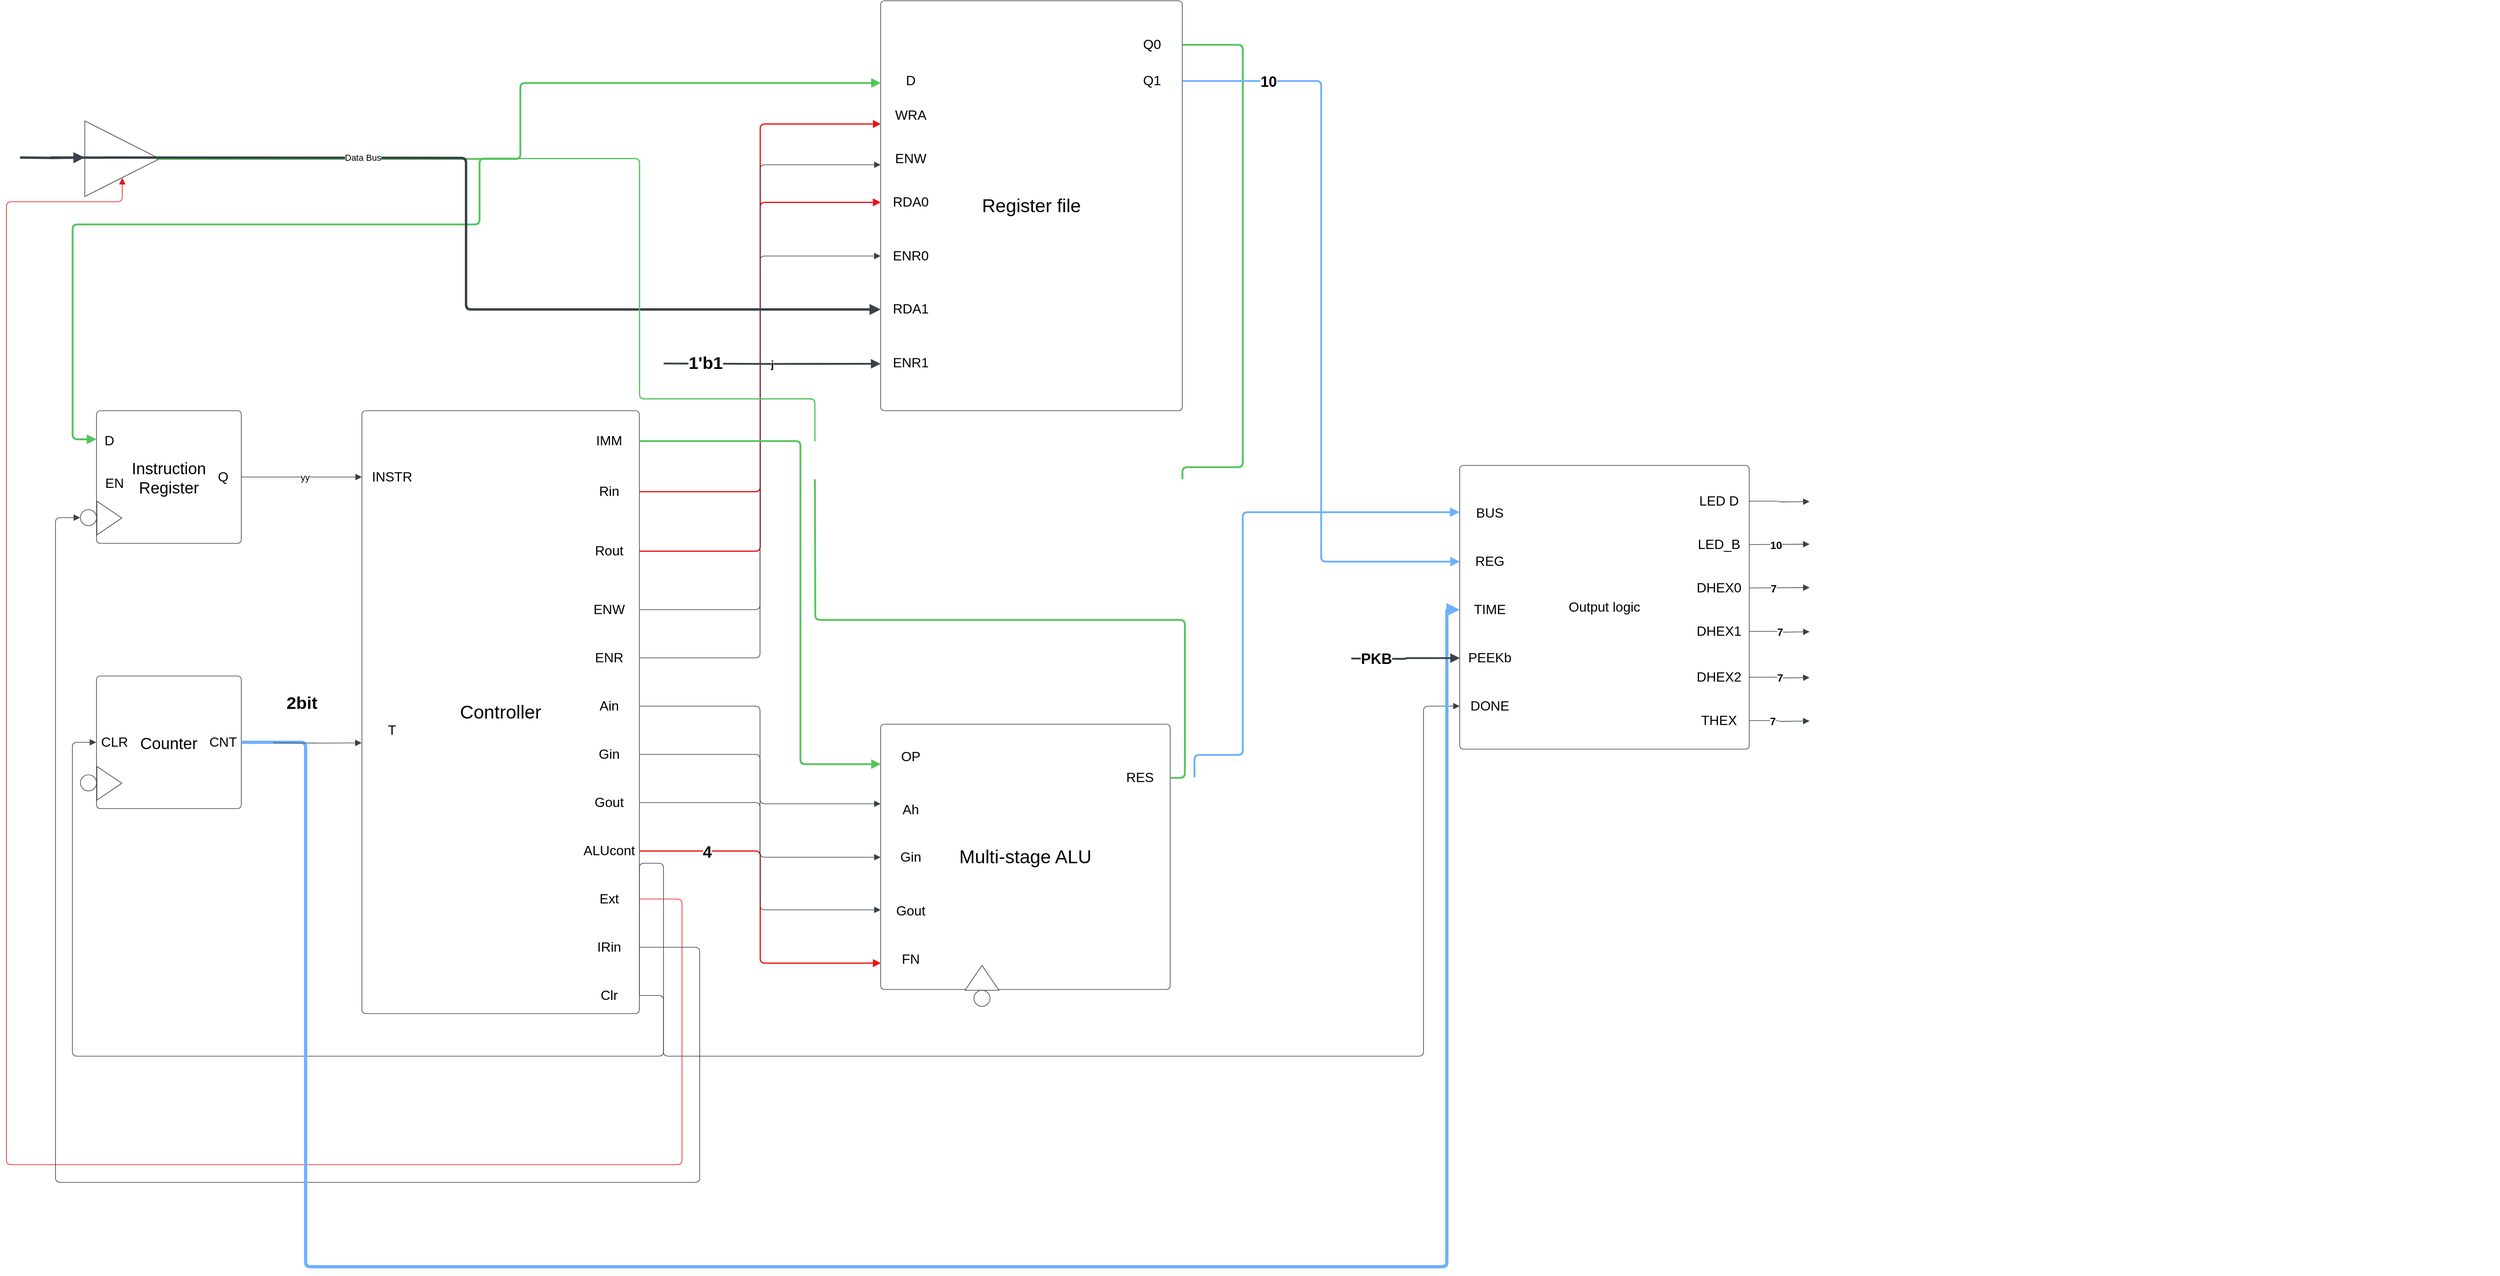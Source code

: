 <mxfile>
    <diagram name="Page 1" id="0">
        <mxGraphModel dx="1288" dy="1306" grid="1" gridSize="35" guides="1" tooltips="1" connect="1" arrows="1" fold="1" page="0" pageScale="1" pageWidth="850" pageHeight="1100" background="#ffffff" math="0" shadow="0">
            <root>
                <mxCell id="0"/>
                <mxCell id="1" parent="0"/>
                <mxCell id="2" value="Multi-stage ALU" style="html=1;overflow=block;blockSpacing=1;whiteSpace=wrap;fontSize=23.3;fontColor=#000000;spacing=9;strokeColor=#3a414a;strokeOpacity=100;rounded=1;absoluteArcSize=1;arcSize=9;strokeWidth=0.8;lucidId=zfCJVWyTkZKZ;fillColor=#FFFFFF;" parent="1" vertex="1">
                    <mxGeometry x="1080" y="480" width="360" height="330" as="geometry"/>
                </mxCell>
                <mxCell id="3" value="Controller" style="html=1;overflow=block;blockSpacing=1;whiteSpace=wrap;fontSize=23.3;fontColor=#000000;spacing=9;strokeColor=#3a414a;strokeOpacity=100;rounded=1;absoluteArcSize=1;arcSize=9;strokeWidth=0.8;lucidId=TfCJX50Tvf~0;fillColor=#FFFFFF;" parent="1" vertex="1">
                    <mxGeometry x="435" y="90" width="345" height="750" as="geometry"/>
                </mxCell>
                <mxCell id="4" value="" style="html=1;overflow=block;blockSpacing=1;whiteSpace=wrap;shape=image;fontSize=13;spacing=0;strokeColor=none;strokeOpacity=100;strokeWidth=0;image=https://images.lucid.app/images/180f3a03-e505-4f49-bb50-ccb061abea9a/content;imageAspect=0;lucidId=KeHJOb~zH681;fontColor=#000000;" parent="1" vertex="1">
                    <mxGeometry x="2325" y="-328" width="767" height="598" as="geometry"/>
                </mxCell>
                <mxCell id="5" value="Clr" style="html=1;overflow=block;blockSpacing=1;whiteSpace=wrap;fontSize=16.7;fontColor=#000000;spacing=3.8;strokeOpacity=0;fillOpacity=0;rounded=1;absoluteArcSize=1;arcSize=9;fillColor=#ffffff;strokeWidth=0.8;lucidId=vfHJId0JaTRX;" parent="1" vertex="1">
                    <mxGeometry x="705" y="795" width="75" height="45" as="geometry"/>
                </mxCell>
                <mxCell id="6" value="Register file" style="html=1;overflow=block;blockSpacing=1;whiteSpace=wrap;fontSize=23.3;fontColor=#000000;spacing=9;strokeColor=#3a414a;strokeOpacity=100;rounded=1;absoluteArcSize=1;arcSize=9;strokeWidth=0.8;lucidId=kgHJHW_APd4G;fillColor=#FFFFFF;" parent="1" vertex="1">
                    <mxGeometry x="1080" y="-420" width="375" height="510" as="geometry"/>
                </mxCell>
                <mxCell id="7" value="Output logic" style="html=1;overflow=block;blockSpacing=1;whiteSpace=wrap;fontSize=16.7;fontColor=#000000;spacing=9;strokeColor=#3a414a;strokeOpacity=100;rounded=1;absoluteArcSize=1;arcSize=9;strokeWidth=0.8;lucidId=FgHJ_U6-Rei.;fillColor=#FFFFFF;" parent="1" vertex="1">
                    <mxGeometry x="1800" y="158" width="360" height="353" as="geometry"/>
                </mxCell>
                <mxCell id="8" value="IRin" style="html=1;overflow=block;blockSpacing=1;whiteSpace=wrap;fontSize=16.7;fontColor=#000000;spacing=3.8;strokeOpacity=0;fillOpacity=0;rounded=1;absoluteArcSize=1;arcSize=9;fillColor=#ffffff;strokeWidth=0.8;lucidId=hhHJS9ZZ13-Z;" parent="1" vertex="1">
                    <mxGeometry x="705" y="735" width="75" height="45" as="geometry"/>
                </mxCell>
                <mxCell id="9" value="Ext" style="html=1;overflow=block;blockSpacing=1;whiteSpace=wrap;fontSize=16.7;fontColor=#000000;spacing=3.8;strokeOpacity=0;fillOpacity=0;rounded=1;absoluteArcSize=1;arcSize=9;fillColor=#ffffff;strokeWidth=0.8;lucidId=7hHJXk7gdpKM;" parent="1" vertex="1">
                    <mxGeometry x="705" y="675" width="75" height="45" as="geometry"/>
                </mxCell>
                <mxCell id="10" value="ALUcont" style="html=1;overflow=block;blockSpacing=1;whiteSpace=wrap;fontSize=16.7;fontColor=#000000;spacing=3.8;strokeOpacity=0;fillOpacity=0;rounded=1;absoluteArcSize=1;arcSize=9;fillColor=#ffffff;strokeWidth=0.8;lucidId=-hHJmWHecV60;" parent="1" vertex="1">
                    <mxGeometry x="705" y="615" width="75" height="45" as="geometry"/>
                </mxCell>
                <mxCell id="11" value="Gout" style="html=1;overflow=block;blockSpacing=1;whiteSpace=wrap;fontSize=16.7;fontColor=#000000;spacing=3.8;strokeOpacity=0;fillOpacity=0;rounded=1;absoluteArcSize=1;arcSize=9;fillColor=#ffffff;strokeWidth=0.8;lucidId=~hHJXC~NRLCE;" parent="1" vertex="1">
                    <mxGeometry x="705" y="555" width="75" height="45" as="geometry"/>
                </mxCell>
                <mxCell id="12" value="Gin" style="html=1;overflow=block;blockSpacing=1;whiteSpace=wrap;fontSize=16.7;fontColor=#000000;spacing=3.8;strokeOpacity=0;fillOpacity=0;rounded=1;absoluteArcSize=1;arcSize=9;fillColor=#ffffff;strokeWidth=0.8;lucidId=iiHJymQcnTF5;" parent="1" vertex="1">
                    <mxGeometry x="705" y="495" width="75" height="45" as="geometry"/>
                </mxCell>
                <mxCell id="13" value="Ain" style="html=1;overflow=block;blockSpacing=1;whiteSpace=wrap;fontSize=16.7;fontColor=#000000;spacing=3.8;strokeOpacity=0;fillOpacity=0;rounded=1;absoluteArcSize=1;arcSize=9;fillColor=#ffffff;strokeWidth=0.8;lucidId=HiHJ6vj-1FWg;" parent="1" vertex="1">
                    <mxGeometry x="705" y="435" width="75" height="45" as="geometry"/>
                </mxCell>
                <mxCell id="14" value="ENR" style="html=1;overflow=block;blockSpacing=1;whiteSpace=wrap;fontSize=16.7;fontColor=#000000;spacing=3.8;strokeOpacity=0;fillOpacity=0;rounded=1;absoluteArcSize=1;arcSize=9;fillColor=#ffffff;strokeWidth=0.8;lucidId=HiHJ5BZM28_I;" parent="1" vertex="1">
                    <mxGeometry x="705" y="375" width="75" height="45" as="geometry"/>
                </mxCell>
                <mxCell id="15" value="ENW" style="html=1;overflow=block;blockSpacing=1;whiteSpace=wrap;fontSize=16.7;fontColor=#000000;spacing=3.8;strokeOpacity=0;fillOpacity=0;rounded=1;absoluteArcSize=1;arcSize=9;fillColor=#ffffff;strokeWidth=0.8;lucidId=HiHJK38YXQs4;" parent="1" vertex="1">
                    <mxGeometry x="705" y="315" width="75" height="45" as="geometry"/>
                </mxCell>
                <mxCell id="16" value="Rout" style="html=1;overflow=block;blockSpacing=1;whiteSpace=wrap;fontSize=16.7;fontColor=#000000;spacing=3.8;strokeOpacity=0;fillOpacity=0;rounded=1;absoluteArcSize=1;arcSize=9;fillColor=#ffffff;strokeWidth=0.8;lucidId=HiHJzBUKxvd7;" parent="1" vertex="1">
                    <mxGeometry x="705" y="242" width="75" height="45" as="geometry"/>
                </mxCell>
                <mxCell id="17" value="Rin" style="html=1;overflow=block;blockSpacing=1;whiteSpace=wrap;fontSize=16.7;fontColor=#000000;spacing=3.8;strokeOpacity=0;fillOpacity=0;rounded=1;absoluteArcSize=1;arcSize=9;fillColor=#ffffff;strokeWidth=0.8;lucidId=HiHJkJ3YeEOg;" parent="1" vertex="1">
                    <mxGeometry x="705" y="168" width="75" height="45" as="geometry"/>
                </mxCell>
                <mxCell id="18" value="IMM" style="html=1;overflow=block;blockSpacing=1;whiteSpace=wrap;fontSize=16.7;fontColor=#000000;spacing=3.8;strokeOpacity=0;fillOpacity=0;rounded=1;absoluteArcSize=1;arcSize=9;fillColor=#ffffff;strokeWidth=0.8;lucidId=HiHJ9-IdPXYT;" parent="1" vertex="1">
                    <mxGeometry x="705" y="105" width="75" height="45" as="geometry"/>
                </mxCell>
                <mxCell id="19" value="INSTR" style="html=1;overflow=block;blockSpacing=1;whiteSpace=wrap;fontSize=16.7;fontColor=#000000;spacing=3.8;strokeOpacity=0;fillOpacity=0;rounded=1;absoluteArcSize=1;arcSize=9;fillColor=#ffffff;strokeWidth=0.8;lucidId=.iHJkP4-bzkT;" parent="1" vertex="1">
                    <mxGeometry x="435" y="150" width="75" height="45" as="geometry"/>
                </mxCell>
                <mxCell id="20" value="T" style="html=1;overflow=block;blockSpacing=1;whiteSpace=wrap;fontSize=16.7;fontColor=#000000;spacing=3.8;strokeOpacity=0;fillOpacity=0;rounded=1;absoluteArcSize=1;arcSize=9;fillColor=#ffffff;strokeWidth=0.8;lucidId=hjHJRbOAif_p;" parent="1" vertex="1">
                    <mxGeometry x="435" y="465" width="75" height="45" as="geometry"/>
                </mxCell>
                <mxCell id="21" value="Instruction Register" style="html=1;overflow=block;blockSpacing=1;whiteSpace=wrap;fontSize=20;fontColor=#000000;spacing=9;strokeColor=#3a414a;strokeOpacity=100;rounded=1;absoluteArcSize=1;arcSize=9;strokeWidth=0.8;lucidId=PlHJ64qzupzZ;fillColor=#FFFFFF;" parent="1" vertex="1">
                    <mxGeometry x="105" y="90" width="180" height="165" as="geometry"/>
                </mxCell>
                <mxCell id="22" value="Q" style="html=1;overflow=block;blockSpacing=1;whiteSpace=wrap;fontSize=16.7;fontColor=#000000;spacing=3.8;strokeOpacity=0;fillOpacity=0;rounded=1;absoluteArcSize=1;arcSize=9;fillColor=#ffffff;strokeWidth=0.8;lucidId=fnHJSo1W_vwp;" parent="1" vertex="1">
                    <mxGeometry x="240" y="150" width="45" height="45" as="geometry"/>
                </mxCell>
                <mxCell id="23" value="" style="html=1;jettySize=18;whiteSpace=wrap;fontSize=13;strokeColor=#3a414a;strokeOpacity=100;strokeWidth=0.8;rounded=1;arcSize=12;edgeStyle=orthogonalEdgeStyle;startArrow=none;endArrow=block;endFill=1;exitX=1;exitY=0.5;exitPerimeter=0;entryX=0;entryY=0.5;entryPerimeter=0;lucidId=aoHJduy5QaMi;fontColor=#000000;labelBackgroundColor=none;" parent="1" source="22" target="19" edge="1">
                    <mxGeometry width="100" height="100" relative="1" as="geometry">
                        <Array as="points"/>
                    </mxGeometry>
                </mxCell>
                <mxCell id="111" value="&lt;span style=&quot;background-color: rgb(255, 255, 255);&quot;&gt;yy&lt;/span&gt;" style="edgeLabel;html=1;align=center;verticalAlign=middle;resizable=0;points=[];fontColor=#000000;" vertex="1" connectable="0" parent="23">
                    <mxGeometry x="0.055" relative="1" as="geometry">
                        <mxPoint as="offset"/>
                    </mxGeometry>
                </mxCell>
                <mxCell id="25" value="D" style="html=1;overflow=block;blockSpacing=1;whiteSpace=wrap;fontSize=16.7;fontColor=#000000;spacing=3.8;strokeOpacity=0;fillOpacity=0;rounded=1;absoluteArcSize=1;arcSize=9;fillColor=#ffffff;strokeWidth=0.8;lucidId=4pHJF3_DT8qc;" parent="1" vertex="1">
                    <mxGeometry x="106" y="105" width="30" height="45" as="geometry"/>
                </mxCell>
                <mxCell id="26" value="EN" style="html=1;overflow=block;blockSpacing=1;whiteSpace=wrap;fontSize=16.7;fontColor=#000000;spacing=3.8;strokeOpacity=0;fillOpacity=0;rounded=1;absoluteArcSize=1;arcSize=9;fillColor=#ffffff;strokeWidth=0.8;lucidId=7pHJOKvgjBdi;" parent="1" vertex="1">
                    <mxGeometry x="105" y="158" width="45" height="45" as="geometry"/>
                </mxCell>
                <mxCell id="27" value="" style="html=1;overflow=block;blockSpacing=1;whiteSpace=wrap;shape=mxgraph.basic.acute_triangle;dx=0.5;anchorPointDirection=0;fontSize=13;spacing=3.8;strokeColor=#3a414a;strokeOpacity=100;rounded=1;absoluteArcSize=1;arcSize=9;rotation=90;strokeWidth=0.8;lucidId=BqHJ8wmVYduA;fillColor=#FFFFFF;fontColor=#000000;" parent="1" vertex="1">
                    <mxGeometry x="100" y="208" width="42" height="31" as="geometry"/>
                </mxCell>
                <mxCell id="28" value="" style="html=1;overflow=block;blockSpacing=1;whiteSpace=wrap;ellipse;fontSize=13;spacing=3.8;strokeColor=#3a414a;strokeOpacity=100;rounded=1;absoluteArcSize=1;arcSize=9;strokeWidth=0.8;lucidId=btHJZI-7w.Ad;fillColor=#FFFFFF;fontColor=#000000;" parent="1" vertex="1">
                    <mxGeometry x="85" y="213" width="20" height="20" as="geometry"/>
                </mxCell>
                <mxCell id="29" value="Counter" style="html=1;overflow=block;blockSpacing=1;whiteSpace=wrap;fontSize=20;fontColor=#000000;spacing=9;strokeColor=#3a414a;strokeOpacity=100;rounded=1;absoluteArcSize=1;arcSize=9;strokeWidth=0.8;lucidId=kvHJOGB.l7SY;fillColor=#FFFFFF;" parent="1" vertex="1">
                    <mxGeometry x="105" y="420" width="180" height="165" as="geometry"/>
                </mxCell>
                <mxCell id="30" value="CNT" style="html=1;overflow=block;blockSpacing=1;whiteSpace=wrap;fontSize=16.7;fontColor=#000000;spacing=3.8;strokeOpacity=0;fillOpacity=0;rounded=1;absoluteArcSize=1;arcSize=9;fillColor=#ffffff;strokeWidth=0.8;lucidId=kvHJ1-Kw4red;" parent="1" vertex="1">
                    <mxGeometry x="240" y="480" width="45" height="45" as="geometry"/>
                </mxCell>
                <mxCell id="31" value="CLR" style="html=1;overflow=block;blockSpacing=1;whiteSpace=wrap;fontSize=16.7;fontColor=#000000;spacing=3.8;strokeOpacity=0;fillOpacity=0;rounded=1;absoluteArcSize=1;arcSize=9;fillColor=#ffffff;strokeWidth=0.8;lucidId=kvHJReIeEDly;" parent="1" vertex="1">
                    <mxGeometry x="105" y="480" width="45" height="45" as="geometry"/>
                </mxCell>
                <mxCell id="32" value="" style="html=1;overflow=block;blockSpacing=1;whiteSpace=wrap;shape=mxgraph.basic.acute_triangle;dx=0.5;anchorPointDirection=0;fontSize=13;spacing=3.8;strokeColor=#3a414a;strokeOpacity=100;rounded=1;absoluteArcSize=1;arcSize=9;rotation=90;strokeWidth=0.8;lucidId=kvHJdtuO7y6.;fillColor=#FFFFFF;fontColor=#000000;" parent="1" vertex="1">
                    <mxGeometry x="100" y="538" width="42" height="31" as="geometry"/>
                </mxCell>
                <mxCell id="33" value="" style="html=1;overflow=block;blockSpacing=1;whiteSpace=wrap;ellipse;fontSize=13;spacing=3.8;strokeColor=#3a414a;strokeOpacity=100;rounded=1;absoluteArcSize=1;arcSize=9;strokeWidth=0.8;lucidId=kvHJGve_Gw4d;fillColor=#FFFFFF;fontColor=#000000;" parent="1" vertex="1">
                    <mxGeometry x="85" y="543" width="20" height="20" as="geometry"/>
                </mxCell>
                <mxCell id="34" value="" style="html=1;jettySize=18;whiteSpace=wrap;fontSize=13;strokeColor=#3a414a;strokeOpacity=100;strokeWidth=0.8;rounded=1;arcSize=12;edgeStyle=orthogonalEdgeStyle;startArrow=none;endArrow=block;endFill=1;exitX=1;exitY=0.5;exitPerimeter=0;entryX=-0.002;entryY=0.5;entryPerimeter=0;lucidId=tzHJNAoMyKKd;fontColor=#000000;" parent="1" source="5" target="29" edge="1">
                    <mxGeometry width="100" height="100" relative="1" as="geometry">
                        <Array as="points">
                            <mxPoint x="810" y="653"/>
                            <mxPoint x="810" y="893"/>
                            <mxPoint x="75" y="893"/>
                            <mxPoint x="75" y="503"/>
                        </Array>
                    </mxGeometry>
                </mxCell>
                <mxCell id="35" value="DONE" style="html=1;overflow=block;blockSpacing=1;whiteSpace=wrap;fontSize=16.7;fontColor=#000000;spacing=3.8;strokeOpacity=0;fillOpacity=0;rounded=1;absoluteArcSize=1;arcSize=9;fillColor=#ffffff;strokeWidth=0.8;lucidId=YzHJ47in_vJV;" parent="1" vertex="1">
                    <mxGeometry x="1800" y="435" width="75" height="45" as="geometry"/>
                </mxCell>
                <mxCell id="36" value="" style="html=1;jettySize=18;whiteSpace=wrap;fontSize=13;strokeColor=#3a414a;strokeOpacity=100;strokeWidth=0.8;rounded=1;arcSize=12;edgeStyle=orthogonalEdgeStyle;startArrow=none;endArrow=block;endFill=1;exitX=1;exitY=0.5;exitPerimeter=0;entryX=0;entryY=0.5;entryPerimeter=0;lucidId=.zHJApSMdgg-;fontColor=#000000;" parent="1" source="5" target="35" edge="1">
                    <mxGeometry width="100" height="100" relative="1" as="geometry">
                        <Array as="points">
                            <mxPoint x="810" y="818"/>
                            <mxPoint x="810" y="893"/>
                            <mxPoint x="1755" y="893"/>
                            <mxPoint x="1755" y="458"/>
                        </Array>
                    </mxGeometry>
                </mxCell>
                <mxCell id="37" value="" style="html=1;overflow=block;blockSpacing=1;whiteSpace=wrap;fontSize=13;spacing=3.8;strokeOpacity=0;fillOpacity=0;rounded=1;absoluteArcSize=1;arcSize=9;fillColor=#ffffff;strokeWidth=0.8;lucidId=9AHJ5BNDUCJN;fontColor=#000000;" parent="1" vertex="1">
                    <mxGeometry x="1080" y="32" width="75" height="45" as="geometry"/>
                </mxCell>
                <mxCell id="38" value="ENR1" style="html=1;overflow=block;blockSpacing=1;whiteSpace=wrap;fontSize=16.7;fontColor=#000000;spacing=3.8;strokeOpacity=0;fillOpacity=0;rounded=1;absoluteArcSize=1;arcSize=9;fillColor=#ffffff;strokeWidth=0.8;lucidId=3DHJFV1HIa1B;" parent="1" vertex="1">
                    <mxGeometry x="1080" y="8" width="75" height="45" as="geometry"/>
                </mxCell>
                <mxCell id="39" value="RDA1" style="html=1;overflow=block;blockSpacing=1;whiteSpace=wrap;fontSize=16.7;fontColor=#000000;spacing=3.8;strokeOpacity=0;fillOpacity=0;rounded=1;absoluteArcSize=1;arcSize=9;fillColor=#ffffff;strokeWidth=0.8;lucidId=-DHJqMizkd9b;" parent="1" vertex="1">
                    <mxGeometry x="1080" y="-60" width="75" height="48" as="geometry"/>
                </mxCell>
                <mxCell id="40" value="ENR0" style="html=1;overflow=block;blockSpacing=1;whiteSpace=wrap;fontSize=16.7;fontColor=#000000;spacing=3.8;strokeOpacity=0;fillOpacity=0;rounded=1;absoluteArcSize=1;arcSize=9;fillColor=#ffffff;strokeWidth=0.8;lucidId=bEHJ32XJqCJy;" parent="1" vertex="1">
                    <mxGeometry x="1080" y="-125" width="75" height="45" as="geometry"/>
                </mxCell>
                <mxCell id="41" value="RDA0" style="html=1;overflow=block;blockSpacing=1;whiteSpace=wrap;fontSize=16.7;fontColor=#000000;spacing=3.8;strokeOpacity=0;fillOpacity=0;rounded=1;absoluteArcSize=1;arcSize=9;fillColor=#ffffff;strokeWidth=0.8;lucidId=dEHJtjAOO2f7;" parent="1" vertex="1">
                    <mxGeometry x="1080" y="-192" width="75" height="45" as="geometry"/>
                </mxCell>
                <mxCell id="42" value="ENW" style="html=1;overflow=block;blockSpacing=1;whiteSpace=wrap;fontSize=16.7;fontColor=#000000;spacing=3.8;strokeOpacity=0;fillOpacity=0;rounded=1;absoluteArcSize=1;arcSize=9;fillColor=#ffffff;strokeWidth=0.8;lucidId=fEHJNGpuPFCM;" parent="1" vertex="1">
                    <mxGeometry x="1080" y="-246" width="75" height="45" as="geometry"/>
                </mxCell>
                <mxCell id="43" value="WRA" style="html=1;overflow=block;blockSpacing=1;whiteSpace=wrap;fontSize=16.7;fontColor=#000000;spacing=3.8;strokeOpacity=0;fillOpacity=0;rounded=1;absoluteArcSize=1;arcSize=9;fillColor=#ffffff;strokeWidth=0.8;lucidId=kEHJPzcI_y_v;" parent="1" vertex="1">
                    <mxGeometry x="1080" y="-300" width="75" height="45" as="geometry"/>
                </mxCell>
                <mxCell id="44" value="FN" style="html=1;overflow=block;blockSpacing=1;whiteSpace=wrap;fontSize=16.7;fontColor=#000000;spacing=3.8;strokeOpacity=0;fillOpacity=0;rounded=1;absoluteArcSize=1;arcSize=9;fillColor=#ffffff;strokeWidth=0.8;lucidId=OGHJabegDiMp;" parent="1" vertex="1">
                    <mxGeometry x="1080" y="750" width="75" height="45" as="geometry"/>
                </mxCell>
                <mxCell id="45" value="Gout" style="html=1;overflow=block;blockSpacing=1;whiteSpace=wrap;fontSize=16.7;fontColor=#000000;spacing=3.8;strokeOpacity=0;fillOpacity=0;rounded=1;absoluteArcSize=1;arcSize=9;fillColor=#ffffff;strokeWidth=0.8;lucidId=RGHJLqPdrg_~;" parent="1" vertex="1">
                    <mxGeometry x="1080" y="690" width="75" height="45" as="geometry"/>
                </mxCell>
                <mxCell id="46" value="Gin" style="html=1;overflow=block;blockSpacing=1;whiteSpace=wrap;fontSize=16.7;fontColor=#000000;spacing=3.8;strokeOpacity=0;fillOpacity=0;rounded=1;absoluteArcSize=1;arcSize=9;fillColor=#ffffff;strokeWidth=0.8;lucidId=SGHJVL2PTeU0;" parent="1" vertex="1">
                    <mxGeometry x="1080" y="623" width="75" height="45" as="geometry"/>
                </mxCell>
                <mxCell id="47" value="Ah" style="html=1;overflow=block;blockSpacing=1;whiteSpace=wrap;fontSize=16.7;fontColor=#000000;spacing=3.8;strokeOpacity=0;fillOpacity=0;rounded=1;absoluteArcSize=1;arcSize=9;fillColor=#ffffff;strokeWidth=0.8;lucidId=VGHJQ24~S4iI;" parent="1" vertex="1">
                    <mxGeometry x="1080" y="564" width="75" height="45" as="geometry"/>
                </mxCell>
                <mxCell id="48" value="OP" style="html=1;overflow=block;blockSpacing=1;whiteSpace=wrap;fontSize=16.7;fontColor=#000000;spacing=3.8;strokeOpacity=0;fillOpacity=0;rounded=1;absoluteArcSize=1;arcSize=9;fillColor=#ffffff;strokeWidth=0.8;lucidId=XGHJSQKOIU_4;" parent="1" vertex="1">
                    <mxGeometry x="1080" y="498" width="75" height="45" as="geometry"/>
                </mxCell>
                <mxCell id="49" value="" style="html=1;overflow=block;blockSpacing=1;whiteSpace=wrap;shape=mxgraph.basic.acute_triangle;dx=0.5;anchorPointDirection=0;fontSize=13;spacing=3.8;strokeColor=#3a414a;strokeOpacity=100;rounded=1;absoluteArcSize=1;arcSize=9;strokeWidth=0.8;lucidId=nIHJGMeLRUbx;fillColor=#FFFFFF;fontColor=#000000;" parent="1" vertex="1">
                    <mxGeometry x="1185" y="780" width="42" height="31" as="geometry"/>
                </mxCell>
                <mxCell id="50" value="" style="html=1;overflow=block;blockSpacing=1;whiteSpace=wrap;ellipse;fontSize=13;spacing=3.8;strokeColor=#3a414a;strokeOpacity=100;rounded=1;absoluteArcSize=1;arcSize=9;rotation=-90;strokeWidth=0.8;lucidId=nIHJdBK0-yxZ;fillColor=#FFFFFF;fontColor=#000000;" parent="1" vertex="1">
                    <mxGeometry x="1196" y="811" width="20" height="20" as="geometry"/>
                </mxCell>
                <mxCell id="51" value="PEEKb" style="html=1;overflow=block;blockSpacing=1;whiteSpace=wrap;fontSize=16.7;fontColor=#000000;spacing=3.8;strokeOpacity=0;fillOpacity=0;rounded=1;absoluteArcSize=1;arcSize=9;fillColor=#ffffff;strokeWidth=0.8;lucidId=JLHJQVTtlbFJ;" parent="1" vertex="1">
                    <mxGeometry x="1800" y="375" width="75" height="45" as="geometry"/>
                </mxCell>
                <mxCell id="52" value="TIME" style="html=1;overflow=block;blockSpacing=1;whiteSpace=wrap;fontSize=16.7;fontColor=#000000;spacing=3.8;strokeOpacity=0;fillOpacity=0;rounded=1;absoluteArcSize=1;arcSize=9;fillColor=#ffffff;strokeWidth=0.8;lucidId=LLHJOyMBeEn9;" parent="1" vertex="1">
                    <mxGeometry x="1800" y="315" width="75" height="45" as="geometry"/>
                </mxCell>
                <mxCell id="53" value="REG" style="html=1;overflow=block;blockSpacing=1;whiteSpace=wrap;fontSize=16.7;fontColor=#000000;spacing=3.8;strokeOpacity=0;fillOpacity=0;rounded=1;absoluteArcSize=1;arcSize=9;fillColor=#ffffff;strokeWidth=0.8;lucidId=NLHJMPq8XmoQ;" parent="1" vertex="1">
                    <mxGeometry x="1800" y="255" width="75" height="45" as="geometry"/>
                </mxCell>
                <mxCell id="54" value="BUS" style="html=1;overflow=block;blockSpacing=1;whiteSpace=wrap;fontSize=16.7;fontColor=#000000;spacing=3.8;strokeOpacity=0;fillOpacity=0;rounded=1;absoluteArcSize=1;arcSize=9;fillColor=#ffffff;strokeWidth=0.8;lucidId=QLHJR565Ekir;" parent="1" vertex="1">
                    <mxGeometry x="1800" y="195" width="75" height="45" as="geometry"/>
                </mxCell>
                <mxCell id="55" value="THEX" style="html=1;overflow=block;blockSpacing=1;whiteSpace=wrap;fontSize=16.7;fontColor=#000000;spacing=3.8;strokeOpacity=0;fillOpacity=0;rounded=1;absoluteArcSize=1;arcSize=9;fillColor=#ffffff;strokeWidth=0.8;lucidId=uMHJNzj9~SJ8;" parent="1" vertex="1">
                    <mxGeometry x="2085" y="453" width="75" height="45" as="geometry"/>
                </mxCell>
                <mxCell id="56" value="DHEX2" style="html=1;overflow=block;blockSpacing=1;whiteSpace=wrap;fontSize=16.7;fontColor=#000000;spacing=3.8;strokeOpacity=0;fillOpacity=0;rounded=1;absoluteArcSize=1;arcSize=9;fillColor=#ffffff;strokeWidth=0.8;lucidId=uMHJeggc5SeC;" parent="1" vertex="1">
                    <mxGeometry x="2085" y="399" width="75" height="45" as="geometry"/>
                </mxCell>
                <mxCell id="57" value="DHEX1" style="html=1;overflow=block;blockSpacing=1;whiteSpace=wrap;fontSize=16.7;fontColor=#000000;spacing=3.8;strokeOpacity=0;fillOpacity=0;rounded=1;absoluteArcSize=1;arcSize=9;fillColor=#ffffff;strokeWidth=0.8;lucidId=uMHJJg~laxsN;" parent="1" vertex="1">
                    <mxGeometry x="2085" y="342" width="75" height="45" as="geometry"/>
                </mxCell>
                <mxCell id="58" value="DHEX0" style="html=1;overflow=block;blockSpacing=1;whiteSpace=wrap;fontSize=16.7;fontColor=#000000;spacing=3.8;strokeOpacity=0;fillOpacity=0;rounded=1;absoluteArcSize=1;arcSize=9;fillColor=#ffffff;strokeWidth=0.8;lucidId=uMHJ25ER2lsX;" parent="1" vertex="1">
                    <mxGeometry x="2085" y="288" width="75" height="45" as="geometry"/>
                </mxCell>
                <mxCell id="59" value="LED_B" style="html=1;overflow=block;blockSpacing=1;whiteSpace=wrap;fontSize=16.7;fontColor=#000000;spacing=3.8;strokeOpacity=0;fillOpacity=0;rounded=1;absoluteArcSize=1;arcSize=9;fillColor=#ffffff;strokeWidth=0.8;lucidId=uMHJSibtqYh9;" parent="1" vertex="1">
                    <mxGeometry x="2085" y="234" width="75" height="45" as="geometry"/>
                </mxCell>
                <mxCell id="60" value="D" style="html=1;overflow=block;blockSpacing=1;whiteSpace=wrap;fontSize=16.7;fontColor=#000000;spacing=3.8;strokeOpacity=0;fillOpacity=0;rounded=1;absoluteArcSize=1;arcSize=9;fillColor=#ffffff;strokeWidth=0.8;lucidId=LUhKrVBwuDVX;" parent="1" vertex="1">
                    <mxGeometry x="1080" y="-343" width="75" height="45" as="geometry"/>
                </mxCell>
                <mxCell id="61" value="" style="html=1;jettySize=18;whiteSpace=wrap;fontSize=13;strokeColor=#e81313;strokeOpacity=100;strokeWidth=1.5;rounded=1;arcSize=12;edgeStyle=orthogonalEdgeStyle;startArrow=none;endArrow=block;endFill=1;exitX=1;exitY=0.5;exitPerimeter=0;entryX=0;entryY=0.3;entryPerimeter=0;lucidId=uVhKur-cvDrt;fontColor=#000000;" parent="1" source="17" target="6" edge="1">
                    <mxGeometry width="100" height="100" relative="1" as="geometry">
                        <Array as="points"/>
                    </mxGeometry>
                </mxCell>
                <mxCell id="62" value="" style="html=1;jettySize=18;whiteSpace=wrap;fontSize=13;strokeColor=#e81313;strokeOpacity=100;strokeWidth=1.5;rounded=1;arcSize=12;edgeStyle=orthogonalEdgeStyle;startArrow=none;endArrow=block;endFill=1;exitX=1;exitY=0.5;exitPerimeter=0;entryX=0;entryY=0.5;entryPerimeter=0;lucidId=TVhK4JCeCBH~;fontColor=#000000;" parent="1" source="16" target="41" edge="1">
                    <mxGeometry width="100" height="100" relative="1" as="geometry">
                        <Array as="points"/>
                    </mxGeometry>
                </mxCell>
                <mxCell id="63" value="" style="html=1;jettySize=18;whiteSpace=wrap;fontSize=13;strokeColor=#3a414a;strokeOpacity=100;strokeWidth=0.8;rounded=1;arcSize=12;edgeStyle=orthogonalEdgeStyle;startArrow=none;endArrow=block;endFill=1;exitX=1;exitY=0.5;exitPerimeter=0;entryX=0;entryY=0.4;entryPerimeter=0;lucidId=oWhK_gs4n0D~;fontColor=#000000;" parent="1" source="15" target="6" edge="1">
                    <mxGeometry width="100" height="100" relative="1" as="geometry">
                        <Array as="points"/>
                    </mxGeometry>
                </mxCell>
                <mxCell id="64" value="" style="html=1;jettySize=18;whiteSpace=wrap;fontSize=13;strokeColor=#3a414a;strokeOpacity=100;strokeWidth=0.8;rounded=1;arcSize=12;edgeStyle=orthogonalEdgeStyle;startArrow=none;endArrow=block;endFill=1;exitX=1;exitY=0.5;exitPerimeter=0;entryX=0;entryY=0.5;entryPerimeter=0;lucidId=LWhKxx~Rb5_3;fontColor=#000000;" parent="1" source="14" target="40" edge="1">
                    <mxGeometry width="100" height="100" relative="1" as="geometry">
                        <Array as="points"/>
                    </mxGeometry>
                </mxCell>
                <mxCell id="65" value="" style="html=1;jettySize=18;whiteSpace=wrap;fontSize=13;strokeColor=#e81313;strokeOpacity=100;strokeWidth=1.5;rounded=1;arcSize=12;edgeStyle=orthogonalEdgeStyle;startArrow=none;endArrow=block;endFill=1;exitX=1;exitY=0.5;exitPerimeter=0;entryX=0;entryY=0.9;entryPerimeter=0;lucidId=NXhKsP~1PbxD;fontColor=#000000;" parent="1" source="10" target="2" edge="1">
                    <mxGeometry width="100" height="100" relative="1" as="geometry">
                        <Array as="points"/>
                    </mxGeometry>
                </mxCell>
                <mxCell id="66" value="4" style="text;html=1;resizable=0;labelBackgroundColor=default;align=center;verticalAlign=middle;fontStyle=1;fontColor=#000000;fontSize=20;" parent="65" vertex="1">
                    <mxGeometry x="-0.619" relative="1" as="geometry"/>
                </mxCell>
                <mxCell id="67" value="" style="html=1;jettySize=18;whiteSpace=wrap;fontSize=13;strokeColor=#3a414a;strokeOpacity=100;strokeWidth=0.8;rounded=1;arcSize=12;edgeStyle=orthogonalEdgeStyle;startArrow=none;endArrow=block;endFill=1;exitX=1;exitY=0.5;exitPerimeter=0;entryX=0;entryY=0.7;entryPerimeter=0;lucidId=ZXhKq4eZ.SL-;fontColor=#000000;" parent="1" source="11" target="2" edge="1">
                    <mxGeometry width="100" height="100" relative="1" as="geometry">
                        <Array as="points"/>
                    </mxGeometry>
                </mxCell>
                <mxCell id="68" value="" style="html=1;jettySize=18;whiteSpace=wrap;fontSize=13;strokeColor=#3a414a;strokeOpacity=100;strokeWidth=0.8;rounded=1;arcSize=12;edgeStyle=orthogonalEdgeStyle;startArrow=none;endArrow=block;endFill=1;exitX=1;exitY=0.5;exitPerimeter=0;entryX=0;entryY=0.5;entryPerimeter=0;lucidId=5XhKFNG.nYZX;fontColor=#000000;" parent="1" source="12" target="46" edge="1">
                    <mxGeometry width="100" height="100" relative="1" as="geometry">
                        <Array as="points"/>
                    </mxGeometry>
                </mxCell>
                <mxCell id="69" value="" style="html=1;jettySize=18;whiteSpace=wrap;fontSize=13;strokeColor=#3a414a;strokeOpacity=100;strokeWidth=0.8;rounded=1;arcSize=12;edgeStyle=orthogonalEdgeStyle;startArrow=none;endArrow=block;endFill=1;exitX=1;exitY=0.5;exitPerimeter=0;entryX=0;entryY=0.3;entryPerimeter=0;lucidId=fYhKxKb~VIMK;fontColor=#000000;" parent="1" source="13" target="2" edge="1">
                    <mxGeometry width="100" height="100" relative="1" as="geometry">
                        <Array as="points"/>
                    </mxGeometry>
                </mxCell>
                <mxCell id="70" value="" style="html=1;jettySize=18;whiteSpace=wrap;fontSize=13;strokeColor=#54c45e;strokeOpacity=100;strokeWidth=2.3;rounded=1;arcSize=12;edgeStyle=orthogonalEdgeStyle;startArrow=none;endArrow=block;endFill=1;exitX=1;exitY=0.5;exitPerimeter=0;entryX=0;entryY=0.15;entryPerimeter=0;lucidId=G0hKXf0GukVY;fontColor=#000000;" parent="1" source="18" target="2" edge="1">
                    <mxGeometry width="100" height="100" relative="1" as="geometry">
                        <Array as="points">
                            <mxPoint x="980" y="127"/>
                            <mxPoint x="980" y="529"/>
                        </Array>
                    </mxGeometry>
                </mxCell>
                <mxCell id="71" value="" style="html=1;overflow=block;blockSpacing=1;whiteSpace=wrap;shape=mxgraph.basic.acute_triangle;dx=0.5;anchorPointDirection=0;fontSize=13;spacing=3.8;strokeColor=#3a414a;strokeOpacity=100;rounded=1;absoluteArcSize=1;arcSize=9;rotation=90;strokeWidth=0.8;lucidId=Y3hKXHEk6t.f;fillColor=#FFFFFF;fontColor=#000000;" parent="1" vertex="1">
                    <mxGeometry x="90" y="-270" width="94" height="93" as="geometry"/>
                </mxCell>
                <mxCell id="72" value="" style="html=1;jettySize=18;whiteSpace=wrap;fontSize=13;strokeColor=#e81313;strokeOpacity=100;strokeWidth=0.8;rounded=1;arcSize=12;edgeStyle=orthogonalEdgeStyle;startArrow=none;endArrow=block;endFill=1;exitX=1;exitY=0.5;exitPerimeter=0;entryX=0.754;entryY=0.5;entryPerimeter=0;lucidId=N4hKFmPT5Z45;fontColor=#000000;" parent="1" source="9" target="71" edge="1">
                    <mxGeometry width="100" height="100" relative="1" as="geometry">
                        <Array as="points">
                            <mxPoint x="833" y="698"/>
                            <mxPoint x="833" y="1028"/>
                            <mxPoint x="-7" y="1028"/>
                            <mxPoint x="-7" y="-170"/>
                            <mxPoint x="137" y="-170"/>
                        </Array>
                    </mxGeometry>
                </mxCell>
                <mxCell id="73" value="" style="html=1;jettySize=18;whiteSpace=wrap;fontSize=13;strokeColor=#3a414a;strokeOpacity=100;strokeWidth=0.8;rounded=1;arcSize=12;edgeStyle=orthogonalEdgeStyle;startArrow=none;endArrow=block;endFill=1;exitX=1;exitY=0.5;exitPerimeter=0;entryX=-0.018;entryY=0.5;entryPerimeter=0;lucidId=k5hK0xzwsy3k;fontColor=#000000;" parent="1" source="8" target="28" edge="1">
                    <mxGeometry width="100" height="100" relative="1" as="geometry">
                        <Array as="points">
                            <mxPoint x="855" y="758"/>
                            <mxPoint x="855" y="1050"/>
                            <mxPoint x="54" y="1050"/>
                            <mxPoint x="54" y="223"/>
                        </Array>
                    </mxGeometry>
                </mxCell>
                <mxCell id="74" value="" style="html=1;jettySize=18;whiteSpace=wrap;fontSize=13;strokeColor=#54c45e;strokeOpacity=100;strokeWidth=2.3;rounded=1;arcSize=12;edgeStyle=orthogonalEdgeStyle;startArrow=none;endArrow=block;endFill=1;exitX=0.5;exitY=0.05;exitPerimeter=0;entryX=0;entryY=0.2;entryPerimeter=0;lucidId=z7hKW9Oqcm5L;fontColor=#000000;" parent="1" source="71" target="6" edge="1">
                    <mxGeometry width="100" height="100" relative="1" as="geometry">
                        <Array as="points"/>
                    </mxGeometry>
                </mxCell>
                <mxCell id="76" value="" style="html=1;jettySize=18;whiteSpace=wrap;fontSize=13;strokeColor=#54c45e;strokeOpacity=100;strokeWidth=2.3;rounded=1;arcSize=12;edgeStyle=orthogonalEdgeStyle;startArrow=none;endArrow=block;endFill=1;entryX=-0.002;entryY=0.214;entryPerimeter=0;lucidId=Q7hKa~wGvrhO;fontColor=#000000;" parent="1" target="21" edge="1">
                    <mxGeometry width="100" height="100" relative="1" as="geometry">
                        <Array as="points">
                            <mxPoint x="581" y="-142"/>
                            <mxPoint x="75" y="-142"/>
                            <mxPoint x="75" y="125"/>
                        </Array>
                        <mxPoint x="626" y="-224" as="sourcePoint"/>
                    </mxGeometry>
                </mxCell>
                <mxCell id="77" value="" style="html=1;jettySize=18;whiteSpace=wrap;fontSize=13;strokeColor=#3a414a;strokeOpacity=100;strokeWidth=3;rounded=1;arcSize=12;edgeStyle=orthogonalEdgeStyle;startArrow=none;endArrow=block;endFill=1;entryX=0.484;entryY=1.004;entryPerimeter=0;lucidId=s8hKQJnJ1IrF;fontColor=#000000;" parent="1" target="71" edge="1">
                    <mxGeometry width="100" height="100" relative="1" as="geometry">
                        <Array as="points"/>
                        <mxPoint x="10" y="-225" as="sourcePoint"/>
                    </mxGeometry>
                </mxCell>
                <mxCell id="78" value="" style="html=1;jettySize=18;whiteSpace=wrap;fontSize=13;strokeColor=#3a414a;strokeOpacity=100;strokeWidth=3;rounded=1;arcSize=12;edgeStyle=orthogonalEdgeStyle;startArrow=none;endArrow=block;endFill=1;entryX=0;entryY=0.5;entryPerimeter=0;lucidId=B8hK3IIR2Kc4;fontColor=#000000;" parent="1" target="39" edge="1">
                    <mxGeometry width="100" height="100" relative="1" as="geometry">
                        <Array as="points"/>
                        <mxPoint x="48" y="-225" as="sourcePoint"/>
                    </mxGeometry>
                </mxCell>
                <mxCell id="110" value="&lt;font style=&quot;&quot;&gt;Data Bus&lt;/font&gt;" style="edgeLabel;html=1;align=center;verticalAlign=middle;resizable=0;points=[];fontColor=#000000;labelBorderColor=none;labelBackgroundColor=#FFFFFF;" vertex="1" connectable="0" parent="78">
                    <mxGeometry x="-0.365" y="1" relative="1" as="geometry">
                        <mxPoint as="offset"/>
                    </mxGeometry>
                </mxCell>
                <mxCell id="79" value="" style="html=1;jettySize=18;whiteSpace=wrap;fontSize=13;strokeColor=#3a414a;strokeOpacity=100;strokeWidth=2.3;rounded=1;arcSize=12;edgeStyle=orthogonalEdgeStyle;startArrow=none;endArrow=block;endFill=1;entryX=-0.001;entryY=0.885;entryPerimeter=0;lucidId=b9hKZmEc~HeM;fontColor=#000000;" parent="1" target="6" edge="1">
                    <mxGeometry width="100" height="100" relative="1" as="geometry">
                        <Array as="points"/>
                        <mxPoint x="810" y="31" as="sourcePoint"/>
                    </mxGeometry>
                </mxCell>
                <mxCell id="80" value="j" style="text;html=1;resizable=0;labelBackgroundColor=default;align=center;verticalAlign=middle;fontStyle=1;fontColor=#000000;fontSize=13.3;" parent="79" vertex="1">
                    <mxGeometry relative="1" as="geometry"/>
                </mxCell>
                <mxCell id="81" value="1'b1" style="text;html=1;resizable=0;labelBackgroundColor=default;align=center;verticalAlign=middle;fontStyle=1;fontColor=#000000;fontSize=21.7;" parent="79" vertex="1">
                    <mxGeometry x="-0.616" relative="1" as="geometry"/>
                </mxCell>
                <mxCell id="82" value="Q0" style="html=1;overflow=block;blockSpacing=1;whiteSpace=wrap;fontSize=16.7;fontColor=#000000;spacing=3.8;strokeOpacity=0;fillOpacity=0;rounded=1;absoluteArcSize=1;arcSize=9;fillColor=#ffffff;strokeWidth=0.8;lucidId=s_hKC3kcz8PG;" parent="1" vertex="1">
                    <mxGeometry x="1380" y="-388" width="75" height="45" as="geometry"/>
                </mxCell>
                <mxCell id="83" value="Q1" style="html=1;overflow=block;blockSpacing=1;whiteSpace=wrap;fontSize=16.7;fontColor=#000000;spacing=3.8;strokeOpacity=0;fillOpacity=0;rounded=1;absoluteArcSize=1;arcSize=9;fillColor=#ffffff;strokeWidth=0.8;lucidId=M_hKkmxkEJ1D;" parent="1" vertex="1">
                    <mxGeometry x="1380" y="-343" width="75" height="45" as="geometry"/>
                </mxCell>
                <mxCell id="84" value="" style="html=1;jettySize=18;whiteSpace=wrap;fontSize=13;strokeColor=#54c45e;strokeOpacity=100;strokeWidth=1.5;rounded=1;arcSize=12;edgeStyle=orthogonalEdgeStyle;startArrow=none;endArrow=none;lucidId=z~hKU96H0cmH;fontColor=#000000;" parent="1" edge="1">
                    <mxGeometry width="100" height="100" relative="1" as="geometry">
                        <Array as="points">
                            <mxPoint x="780" y="-224"/>
                            <mxPoint x="780" y="75"/>
                            <mxPoint x="998" y="75"/>
                        </Array>
                        <mxPoint x="626" y="-224" as="sourcePoint"/>
                        <mxPoint x="998" y="128" as="targetPoint"/>
                    </mxGeometry>
                </mxCell>
                <mxCell id="85" value="RES" style="html=1;overflow=block;blockSpacing=1;whiteSpace=wrap;fontSize=16.7;fontColor=#000000;spacing=3.8;strokeOpacity=0;fillOpacity=0;rounded=1;absoluteArcSize=1;arcSize=9;fillColor=#ffffff;strokeWidth=0.8;lucidId=OaiKhmT_ifKa;" parent="1" vertex="1">
                    <mxGeometry x="1365" y="524" width="75" height="45" as="geometry"/>
                </mxCell>
                <mxCell id="86" value="" style="html=1;jettySize=18;whiteSpace=wrap;fontSize=13;strokeColor=#54c45e;strokeOpacity=100;strokeWidth=2.3;rounded=1;arcSize=12;edgeStyle=orthogonalEdgeStyle;startArrow=none;endArrow=none;exitX=1;exitY=0.5;exitPerimeter=0;lucidId=9aiKa1ju-biy;fontColor=#000000;" parent="1" source="85" edge="1">
                    <mxGeometry width="100" height="100" relative="1" as="geometry">
                        <Array as="points"/>
                        <mxPoint x="998" y="175" as="targetPoint"/>
                    </mxGeometry>
                </mxCell>
                <mxCell id="87" value="" style="html=1;jettySize=18;whiteSpace=wrap;fontSize=13;strokeColor=#54c45e;strokeOpacity=100;strokeWidth=2.3;rounded=1;arcSize=12;edgeStyle=orthogonalEdgeStyle;startArrow=none;endArrow=none;exitX=1;exitY=0.5;exitPerimeter=0;lucidId=KbiKMsjvO9Yr;fontColor=#000000;" parent="1" source="82" edge="1">
                    <mxGeometry width="100" height="100" relative="1" as="geometry">
                        <Array as="points">
                            <mxPoint x="1530" y="-365"/>
                            <mxPoint x="1530" y="160"/>
                            <mxPoint x="1455" y="160"/>
                        </Array>
                        <mxPoint x="1455" y="175" as="targetPoint"/>
                    </mxGeometry>
                </mxCell>
                <mxCell id="88" value="" style="html=1;jettySize=18;whiteSpace=wrap;fontSize=13;strokeColor=#6db1ff;strokeOpacity=100;strokeWidth=2.3;rounded=1;arcSize=12;edgeStyle=orthogonalEdgeStyle;startArrow=none;endArrow=block;endFill=1;exitX=1;exitY=0.5;exitPerimeter=0;entryX=0;entryY=0.5;entryPerimeter=0;lucidId=KciKl0lfJCox;fontColor=#000000;" parent="1" source="83" target="53" edge="1">
                    <mxGeometry width="100" height="100" relative="1" as="geometry">
                        <Array as="points"/>
                    </mxGeometry>
                </mxCell>
                <mxCell id="89" value="10" style="text;html=1;resizable=0;labelBackgroundColor=default;align=center;verticalAlign=middle;fontStyle=1;fontColor=#000000;fontSize=18.3;" parent="88" vertex="1">
                    <mxGeometry x="-0.773" relative="1" as="geometry"/>
                </mxCell>
                <mxCell id="90" value="" style="html=1;jettySize=18;whiteSpace=wrap;fontSize=13;strokeColor=#6db1ff;strokeOpacity=100;strokeWidth=2.3;rounded=1;arcSize=12;edgeStyle=orthogonalEdgeStyle;startArrow=none;endArrow=block;endFill=1;entryX=-0.001;entryY=0.167;entryPerimeter=0;lucidId=4ciKxnr3YaMl;fontColor=#000000;" parent="1" target="7" edge="1">
                    <mxGeometry width="100" height="100" relative="1" as="geometry">
                        <Array as="points">
                            <mxPoint x="1470" y="518"/>
                            <mxPoint x="1530" y="518"/>
                            <mxPoint x="1530" y="216"/>
                        </Array>
                        <mxPoint x="1470" y="546" as="sourcePoint"/>
                    </mxGeometry>
                </mxCell>
                <mxCell id="91" value="" style="html=1;jettySize=18;whiteSpace=wrap;fontSize=13;strokeColor=#6db1ff;strokeOpacity=100;strokeWidth=4;rounded=1;arcSize=12;edgeStyle=orthogonalEdgeStyle;startArrow=none;endArrow=block;endFill=1;exitX=1;exitY=0.5;exitPerimeter=0;entryX=0;entryY=0.5;entryPerimeter=0;lucidId=yfiK3~sdnVJR;fontColor=#000000;" parent="1" source="30" target="52" edge="1">
                    <mxGeometry width="100" height="100" relative="1" as="geometry">
                        <Array as="points">
                            <mxPoint x="365" y="503"/>
                            <mxPoint x="365" y="1155"/>
                            <mxPoint x="1784" y="1155"/>
                            <mxPoint x="1784" y="338"/>
                        </Array>
                    </mxGeometry>
                </mxCell>
                <mxCell id="92" value="" style="html=1;jettySize=18;whiteSpace=wrap;fontSize=13;strokeColor=#3a414a;strokeOpacity=100;strokeWidth=0.8;rounded=1;arcSize=12;edgeStyle=orthogonalEdgeStyle;startArrow=none;endArrow=block;endFill=1;entryX=-0.001;entryY=0.551;entryPerimeter=0;lucidId=agiK9EIocQjF;fontColor=#000000;" parent="1" target="3" edge="1">
                    <mxGeometry width="100" height="100" relative="1" as="geometry">
                        <Array as="points"/>
                        <mxPoint x="325" y="503" as="sourcePoint"/>
                    </mxGeometry>
                </mxCell>
                <mxCell id="93" value="2bit" style="text;html=1;resizable=0;labelBackgroundColor=default;align=center;verticalAlign=middle;fontStyle=1;fontColor=#000000;fontSize=21.7;" parent="92" vertex="1">
                    <mxGeometry x="-0.401" relative="1" as="geometry">
                        <mxPoint x="2" y="-50" as="offset"/>
                    </mxGeometry>
                </mxCell>
                <mxCell id="94" value="" style="html=1;jettySize=18;whiteSpace=wrap;fontSize=13;strokeColor=#3a414a;strokeOpacity=100;strokeWidth=2.3;rounded=1;arcSize=12;edgeStyle=orthogonalEdgeStyle;startArrow=none;endArrow=block;endFill=1;entryX=0;entryY=0.5;entryPerimeter=0;lucidId=_giKFJVfClRl;fontColor=#000000;" parent="1" target="51" edge="1">
                    <mxGeometry width="100" height="100" relative="1" as="geometry">
                        <Array as="points"/>
                        <mxPoint x="1665" y="398" as="sourcePoint"/>
                    </mxGeometry>
                </mxCell>
                <mxCell id="95" value="PKB" style="text;html=1;resizable=0;labelBackgroundColor=default;align=center;verticalAlign=middle;fontStyle=1;fontColor=#000000;fontSize=18.3;" parent="94" vertex="1">
                    <mxGeometry x="-0.555" relative="1" as="geometry"/>
                </mxCell>
                <mxCell id="96" value="LED D" style="html=1;overflow=block;blockSpacing=1;whiteSpace=wrap;fontSize=16.7;fontColor=#000000;spacing=3.8;strokeOpacity=0;fillOpacity=0;rounded=1;absoluteArcSize=1;arcSize=9;fillColor=#ffffff;strokeWidth=0.8;lucidId=fjiKDD-NOoyW;" parent="1" vertex="1">
                    <mxGeometry x="2085" y="180" width="75" height="45" as="geometry"/>
                </mxCell>
                <mxCell id="97" value="" style="html=1;jettySize=18;whiteSpace=wrap;fontSize=13;strokeColor=#3a414a;strokeOpacity=100;strokeWidth=0.8;rounded=1;arcSize=12;edgeStyle=orthogonalEdgeStyle;startArrow=none;endArrow=block;endFill=1;exitX=1;exitY=0.5;exitPerimeter=0;lucidId=JjiKMuU1EAHt;fontColor=#000000;" parent="1" source="96" edge="1">
                    <mxGeometry width="100" height="100" relative="1" as="geometry">
                        <Array as="points"/>
                        <mxPoint x="2235" y="203" as="targetPoint"/>
                    </mxGeometry>
                </mxCell>
                <mxCell id="98" value="" style="html=1;jettySize=18;whiteSpace=wrap;fontSize=13;strokeColor=#3a414a;strokeOpacity=100;strokeWidth=0.8;rounded=1;arcSize=12;edgeStyle=orthogonalEdgeStyle;startArrow=none;endArrow=block;endFill=1;exitX=1;exitY=0.5;exitPerimeter=0;lucidId=OjiKoKtmLRjA;fontColor=#000000;" parent="1" source="59" edge="1">
                    <mxGeometry width="100" height="100" relative="1" as="geometry">
                        <Array as="points"/>
                        <mxPoint x="2235" y="256" as="targetPoint"/>
                    </mxGeometry>
                </mxCell>
                <mxCell id="99" value="10" style="text;html=1;resizable=0;labelBackgroundColor=default;align=center;verticalAlign=middle;fontStyle=1;fontColor=#000000;fontSize=13.3;" parent="98" vertex="1">
                    <mxGeometry x="-0.127" relative="1" as="geometry"/>
                </mxCell>
                <mxCell id="100" value="" style="html=1;jettySize=18;whiteSpace=wrap;fontSize=13;strokeColor=#3a414a;strokeOpacity=100;strokeWidth=0.8;rounded=1;arcSize=12;edgeStyle=orthogonalEdgeStyle;startArrow=none;endArrow=block;endFill=1;exitX=1;exitY=0.5;exitPerimeter=0;lucidId=ZjiKkVUMKZHU;fontColor=#000000;" parent="1" source="58" edge="1">
                    <mxGeometry width="100" height="100" relative="1" as="geometry">
                        <Array as="points"/>
                        <mxPoint x="2235" y="310" as="targetPoint"/>
                    </mxGeometry>
                </mxCell>
                <mxCell id="101" value="7" style="text;html=1;resizable=0;labelBackgroundColor=default;align=center;verticalAlign=middle;fontStyle=1;fontColor=#000000;fontSize=13.3;" parent="100" vertex="1">
                    <mxGeometry x="-0.2" relative="1" as="geometry"/>
                </mxCell>
                <mxCell id="102" value="" style="html=1;jettySize=18;whiteSpace=wrap;fontSize=13;strokeColor=#3a414a;strokeOpacity=100;strokeWidth=0.8;rounded=1;arcSize=12;edgeStyle=orthogonalEdgeStyle;startArrow=none;endArrow=block;endFill=1;exitX=1;exitY=0.5;exitPerimeter=0;lucidId=7jiKlrMhkRBf;fontColor=#000000;" parent="1" source="57" edge="1">
                    <mxGeometry width="100" height="100" relative="1" as="geometry">
                        <Array as="points"/>
                        <mxPoint x="2235" y="365" as="targetPoint"/>
                    </mxGeometry>
                </mxCell>
                <mxCell id="103" value="7" style="text;html=1;resizable=0;labelBackgroundColor=default;align=center;verticalAlign=middle;fontStyle=1;fontColor=#000000;fontSize=13.3;" parent="102" vertex="1">
                    <mxGeometry relative="1" as="geometry"/>
                </mxCell>
                <mxCell id="104" value="" style="html=1;jettySize=18;whiteSpace=wrap;fontSize=13;strokeColor=#3a414a;strokeOpacity=100;strokeWidth=0.8;rounded=1;arcSize=12;edgeStyle=orthogonalEdgeStyle;startArrow=none;endArrow=block;endFill=1;exitX=1;exitY=0.5;exitPerimeter=0;lucidId=jkiKvh8lWQT8;fontColor=#000000;" parent="1" source="56" edge="1">
                    <mxGeometry width="100" height="100" relative="1" as="geometry">
                        <Array as="points"/>
                        <mxPoint x="2235" y="422" as="targetPoint"/>
                    </mxGeometry>
                </mxCell>
                <mxCell id="105" value="7" style="text;html=1;resizable=0;labelBackgroundColor=default;align=center;verticalAlign=middle;fontStyle=1;fontColor=#000000;fontSize=13.3;" parent="104" vertex="1">
                    <mxGeometry relative="1" as="geometry"/>
                </mxCell>
                <mxCell id="106" value="" style="html=1;jettySize=18;whiteSpace=wrap;fontSize=13;strokeColor=#3a414a;strokeOpacity=100;strokeWidth=0.8;rounded=1;arcSize=12;edgeStyle=orthogonalEdgeStyle;startArrow=none;endArrow=block;endFill=1;exitX=1;exitY=0.5;exitPerimeter=0;lucidId=SkiK_mnn6qfi;fontColor=#000000;" parent="1" source="55" edge="1">
                    <mxGeometry width="100" height="100" relative="1" as="geometry">
                        <Array as="points"/>
                        <mxPoint x="2235" y="476" as="targetPoint"/>
                    </mxGeometry>
                </mxCell>
                <mxCell id="107" value="7" style="text;html=1;resizable=0;labelBackgroundColor=default;align=center;verticalAlign=middle;fontStyle=1;fontColor=#000000;fontSize=13.3;" parent="106" vertex="1">
                    <mxGeometry x="-0.237" relative="1" as="geometry"/>
                </mxCell>
            </root>
        </mxGraphModel>
    </diagram>
</mxfile>